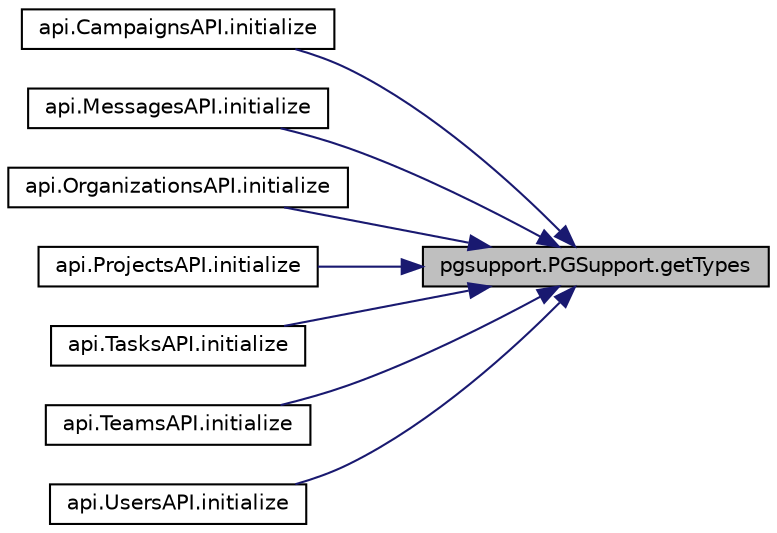 digraph "pgsupport.PGSupport.getTypes"
{
 // LATEX_PDF_SIZE
  edge [fontname="Helvetica",fontsize="10",labelfontname="Helvetica",labelfontsize="10"];
  node [fontname="Helvetica",fontsize="10",shape=record];
  rankdir="RL";
  Node1 [label="pgsupport.PGSupport.getTypes",height=0.2,width=0.4,color="black", fillcolor="grey75", style="filled", fontcolor="black",tooltip=" "];
  Node1 -> Node2 [dir="back",color="midnightblue",fontsize="10",style="solid",fontname="Helvetica"];
  Node2 [label="api.CampaignsAPI.initialize",height=0.2,width=0.4,color="black", fillcolor="white", style="filled",URL="$classapi_1_1CampaignsAPI.html#a1627c55a16dd8c960912d3e513387edf",tooltip=" "];
  Node1 -> Node3 [dir="back",color="midnightblue",fontsize="10",style="solid",fontname="Helvetica"];
  Node3 [label="api.MessagesAPI.initialize",height=0.2,width=0.4,color="black", fillcolor="white", style="filled",URL="$classapi_1_1MessagesAPI.html#a650ace1f75b942437821ee4481fbd8a1",tooltip=" "];
  Node1 -> Node4 [dir="back",color="midnightblue",fontsize="10",style="solid",fontname="Helvetica"];
  Node4 [label="api.OrganizationsAPI.initialize",height=0.2,width=0.4,color="black", fillcolor="white", style="filled",URL="$classapi_1_1OrganizationsAPI.html#a39bbae7db4c459585d78c5a4a6a08040",tooltip=" "];
  Node1 -> Node5 [dir="back",color="midnightblue",fontsize="10",style="solid",fontname="Helvetica"];
  Node5 [label="api.ProjectsAPI.initialize",height=0.2,width=0.4,color="black", fillcolor="white", style="filled",URL="$classapi_1_1ProjectsAPI.html#a2ea91dc28c372aca70d905309a88bb0a",tooltip=" "];
  Node1 -> Node6 [dir="back",color="midnightblue",fontsize="10",style="solid",fontname="Helvetica"];
  Node6 [label="api.TasksAPI.initialize",height=0.2,width=0.4,color="black", fillcolor="white", style="filled",URL="$classapi_1_1TasksAPI.html#a07df5a630c058279f70c0bcf685b8c0b",tooltip=" "];
  Node1 -> Node7 [dir="back",color="midnightblue",fontsize="10",style="solid",fontname="Helvetica"];
  Node7 [label="api.TeamsAPI.initialize",height=0.2,width=0.4,color="black", fillcolor="white", style="filled",URL="$classapi_1_1TeamsAPI.html#aa9ae42cd5ff6e8f6c422bff8666b962f",tooltip=" "];
  Node1 -> Node8 [dir="back",color="midnightblue",fontsize="10",style="solid",fontname="Helvetica"];
  Node8 [label="api.UsersAPI.initialize",height=0.2,width=0.4,color="black", fillcolor="white", style="filled",URL="$classapi_1_1UsersAPI.html#ab5030f393b6795bbc37b5e3548f5c9f8",tooltip=" "];
}
